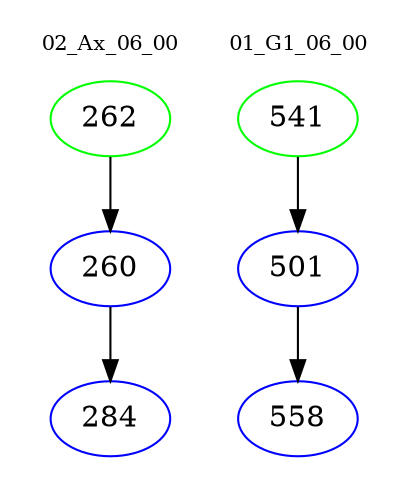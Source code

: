 digraph{
subgraph cluster_0 {
color = white
label = "02_Ax_06_00";
fontsize=10;
T0_262 [label="262", color="green"]
T0_262 -> T0_260 [color="black"]
T0_260 [label="260", color="blue"]
T0_260 -> T0_284 [color="black"]
T0_284 [label="284", color="blue"]
}
subgraph cluster_1 {
color = white
label = "01_G1_06_00";
fontsize=10;
T1_541 [label="541", color="green"]
T1_541 -> T1_501 [color="black"]
T1_501 [label="501", color="blue"]
T1_501 -> T1_558 [color="black"]
T1_558 [label="558", color="blue"]
}
}
